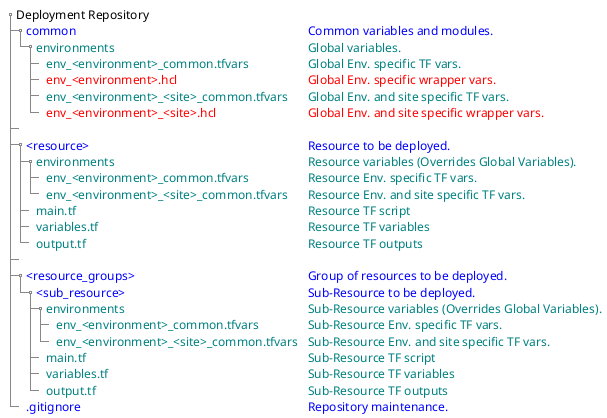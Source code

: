 @startuml
salt
{
{T
+ Deployment Repository
++ <color:blue>common                                    | <color:blue>Common variables and modules.
+++ <color:teal>environments                             | <color:teal>Global variables.
++++ <color:teal>env_<environment>_common.tfvars         | <color:teal>Global Env. specific TF vars.
++++ <color:red>env_<environment>.hcl                    | <color:red>Global Env. specific wrapper vars.
++++ <color:teal>env_<environment>_<site>_common.tfvars  | <color:teal>Global Env. and site specific TF vars.
++++ <color:red>env_<environment>_<site>.hcl             | <color:red>Global Env. and site specific wrapper vars.
++
++ <color:blue><resource>                                | <color:blue>Resource to be deployed.
+++ <color:teal>environments                             | <color:teal>Resource variables (Overrides Global Variables).
++++ <color:teal>env_<environment>_common.tfvars         | <color:teal>Resource Env. specific TF vars.
++++ <color:teal>env_<environment>_<site>_common.tfvars  | <color:teal>Resource Env. and site specific TF vars.
+++ <color:teal>main.tf                                  | <color:teal>Resource TF script
+++ <color:teal>variables.tf                             | <color:teal>Resource TF variables
+++ <color:teal>output.tf                                | <color:teal>Resource TF outputs
++
++ <color:blue><resource_groups>                         | <color:blue>Group of resources to be deployed.
+++ <color:blue><sub_resource>                           | <color:blue>Sub-Resource to be deployed.
++++ <color:teal>environments                            | <color:teal>Sub-Resource variables (Overrides Global Variables).
+++++ <color:teal>env_<environment>_common.tfvars        | <color:teal>Sub-Resource Env. specific TF vars.
+++++ <color:teal>env_<environment>_<site>_common.tfvars | <color:teal>Sub-Resource Env. and site specific TF vars.
++++ <color:teal>main.tf                                 | <color:teal>Sub-Resource TF script
++++ <color:teal>variables.tf                            | <color:teal>Sub-Resource TF variables
++++ <color:teal>output.tf                               | <color:teal>Sub-Resource TF outputs
++ <color:blue>.gitignore                                | <color:blue>Repository maintenance.
}
}
@enduml
